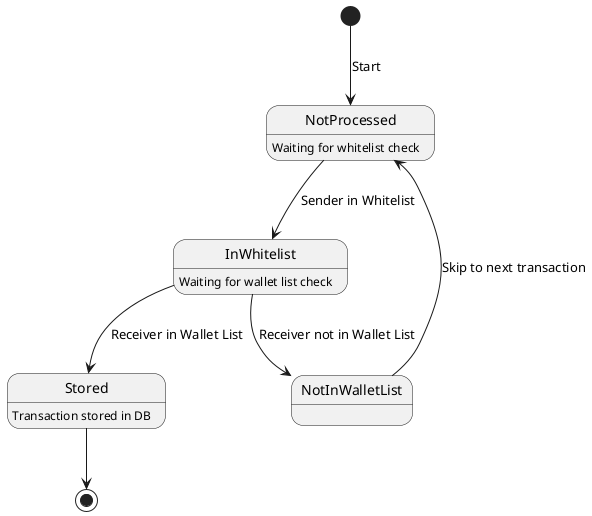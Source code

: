 @startuml
[*] --> NotProcessed : Start
NotProcessed : Waiting for whitelist check
NotProcessed --> InWhitelist : Sender in Whitelist
InWhitelist : Waiting for wallet list check
InWhitelist --> NotInWalletList : Receiver not in Wallet List
NotInWalletList --> NotProcessed : Skip to next transaction
InWhitelist --> Stored : Receiver in Wallet List
Stored : Transaction stored in DB
Stored --> [*]
@enduml
